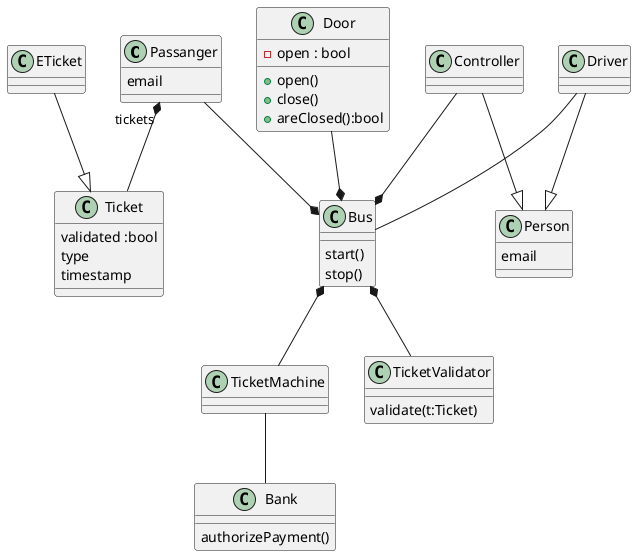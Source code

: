 @startuml

class Passanger {
    email 
    'tickets: Ticket[]
}
class Driver
class Controller
class Person {
    'pesel
    'name
    'surname 
    email
}

class Ticket{
    validated :bool
    type
    timestamp
}

class ETicket

class Bus{
    start()
    stop()
}

class Door{
    -open : bool
    +open()
    +close()
    +areClosed():bool
}

class TicketMachine
class TicketValidator{
    validate(t:Ticket)
}

class Bank {
    authorizePayment()
}


Controller --* Bus
Door --* Bus
Passanger "tickets" *-- Ticket
Driver --|> Person
Controller --|> Person
Driver -- Bus
Passanger --* Bus
Bus *-- TicketMachine
Bus *-- TicketValidator
ETicket --|>Ticket
TicketMachine -- Bank

' We need to add stops to the diagram!!!
@enduml
